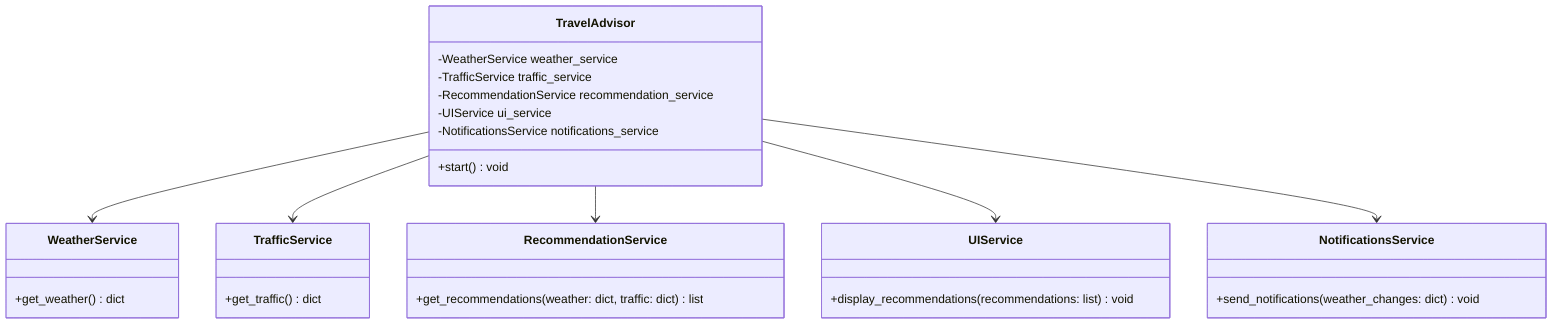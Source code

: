 classDiagram
    class TravelAdvisor {
        -WeatherService weather_service
        -TrafficService traffic_service
        -RecommendationService recommendation_service
        -UIService ui_service
        -NotificationsService notifications_service
        +start() void
    }
    class WeatherService {
        +get_weather() dict
    }
    class TrafficService {
        +get_traffic() dict
    }
    class RecommendationService {
        +get_recommendations(weather: dict, traffic: dict) list
    }
    class UIService {
        +display_recommendations(recommendations: list) void
    }
    class NotificationsService {
        +send_notifications(weather_changes: dict) void
    }
    TravelAdvisor --> WeatherService
    TravelAdvisor --> TrafficService
    TravelAdvisor --> RecommendationService
    TravelAdvisor --> UIService
    TravelAdvisor --> NotificationsService